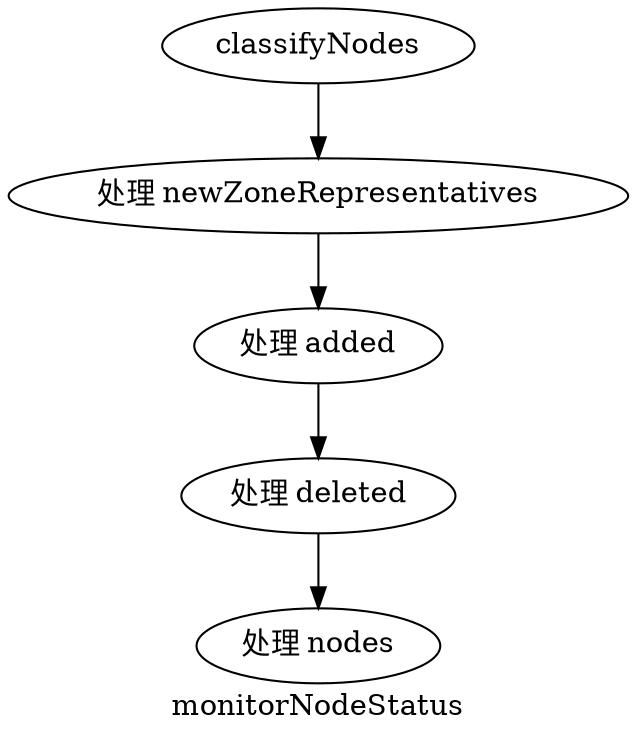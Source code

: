 digraph {
	label="monitorNodeStatus"

        "classifyNodes" -> "处理 newZoneRepresentatives"
	"处理 newZoneRepresentatives" -> "处理 added"
	"处理 added" -> "处理 deleted"
	"处理 deleted" -> "处理 nodes"
}
